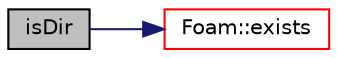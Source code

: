 digraph "isDir"
{
  bgcolor="transparent";
  edge [fontname="Helvetica",fontsize="10",labelfontname="Helvetica",labelfontsize="10"];
  node [fontname="Helvetica",fontsize="10",shape=record];
  rankdir="LR";
  Node1 [label="isDir",height=0.2,width=0.4,color="black", fillcolor="grey75", style="filled" fontcolor="black"];
  Node1 -> Node2 [color="midnightblue",fontsize="10",style="solid",fontname="Helvetica"];
  Node2 [label="Foam::exists",height=0.2,width=0.4,color="red",URL="$namespaceFoam.html#a221d32c3387b58a0645b8432bdf173d8",tooltip="Does the name exist (as DIRECTORY or FILE) in the file system? "];
}

